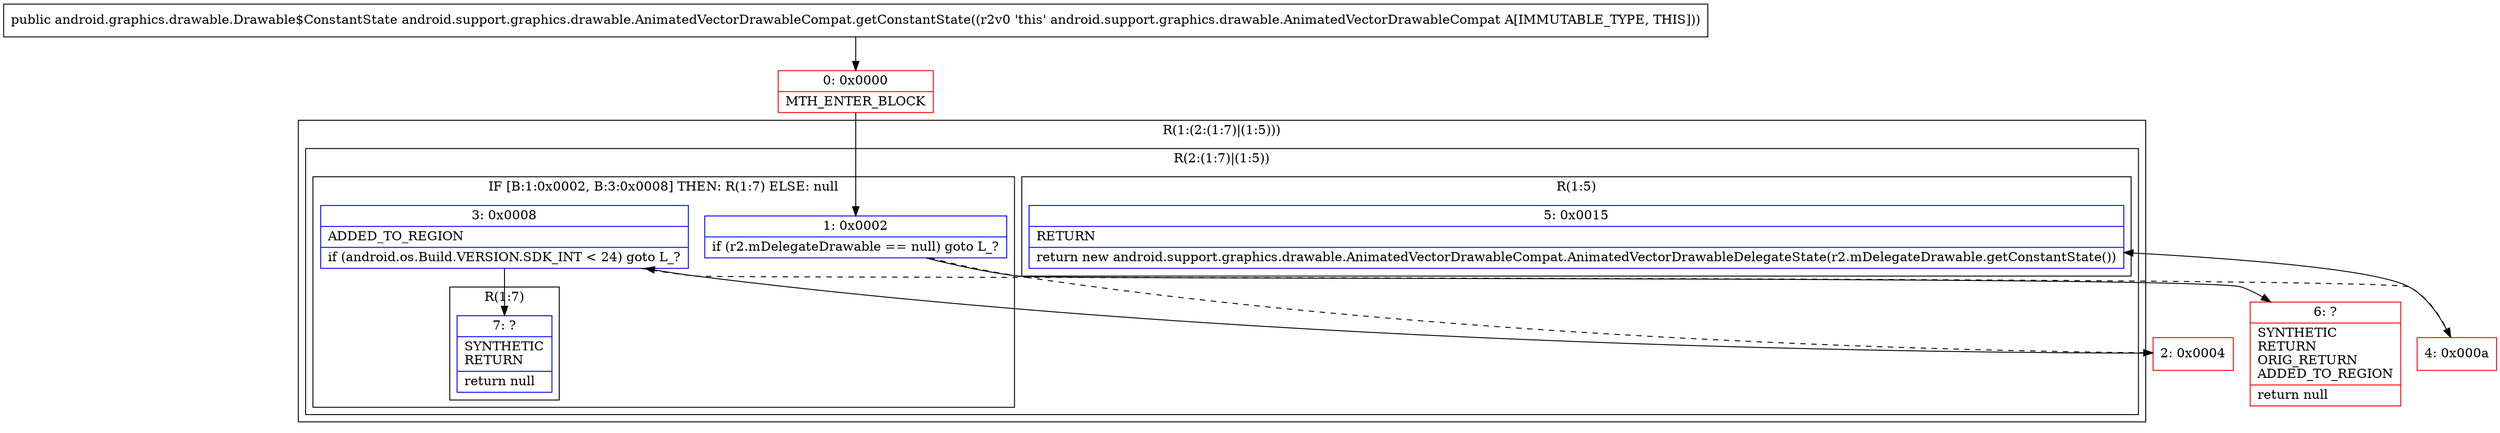 digraph "CFG forandroid.support.graphics.drawable.AnimatedVectorDrawableCompat.getConstantState()Landroid\/graphics\/drawable\/Drawable$ConstantState;" {
subgraph cluster_Region_94015810 {
label = "R(1:(2:(1:7)|(1:5)))";
node [shape=record,color=blue];
subgraph cluster_Region_726770813 {
label = "R(2:(1:7)|(1:5))";
node [shape=record,color=blue];
subgraph cluster_IfRegion_2096914525 {
label = "IF [B:1:0x0002, B:3:0x0008] THEN: R(1:7) ELSE: null";
node [shape=record,color=blue];
Node_1 [shape=record,label="{1\:\ 0x0002|if (r2.mDelegateDrawable == null) goto L_?\l}"];
Node_3 [shape=record,label="{3\:\ 0x0008|ADDED_TO_REGION\l|if (android.os.Build.VERSION.SDK_INT \< 24) goto L_?\l}"];
subgraph cluster_Region_1584746097 {
label = "R(1:7)";
node [shape=record,color=blue];
Node_7 [shape=record,label="{7\:\ ?|SYNTHETIC\lRETURN\l|return null\l}"];
}
}
subgraph cluster_Region_255116412 {
label = "R(1:5)";
node [shape=record,color=blue];
Node_5 [shape=record,label="{5\:\ 0x0015|RETURN\l|return new android.support.graphics.drawable.AnimatedVectorDrawableCompat.AnimatedVectorDrawableDelegateState(r2.mDelegateDrawable.getConstantState())\l}"];
}
}
}
Node_0 [shape=record,color=red,label="{0\:\ 0x0000|MTH_ENTER_BLOCK\l}"];
Node_2 [shape=record,color=red,label="{2\:\ 0x0004}"];
Node_4 [shape=record,color=red,label="{4\:\ 0x000a}"];
Node_6 [shape=record,color=red,label="{6\:\ ?|SYNTHETIC\lRETURN\lORIG_RETURN\lADDED_TO_REGION\l|return null\l}"];
MethodNode[shape=record,label="{public android.graphics.drawable.Drawable$ConstantState android.support.graphics.drawable.AnimatedVectorDrawableCompat.getConstantState((r2v0 'this' android.support.graphics.drawable.AnimatedVectorDrawableCompat A[IMMUTABLE_TYPE, THIS])) }"];
MethodNode -> Node_0;
Node_1 -> Node_2[style=dashed];
Node_1 -> Node_6;
Node_3 -> Node_4[style=dashed];
Node_3 -> Node_7;
Node_0 -> Node_1;
Node_2 -> Node_3;
Node_4 -> Node_5;
}

